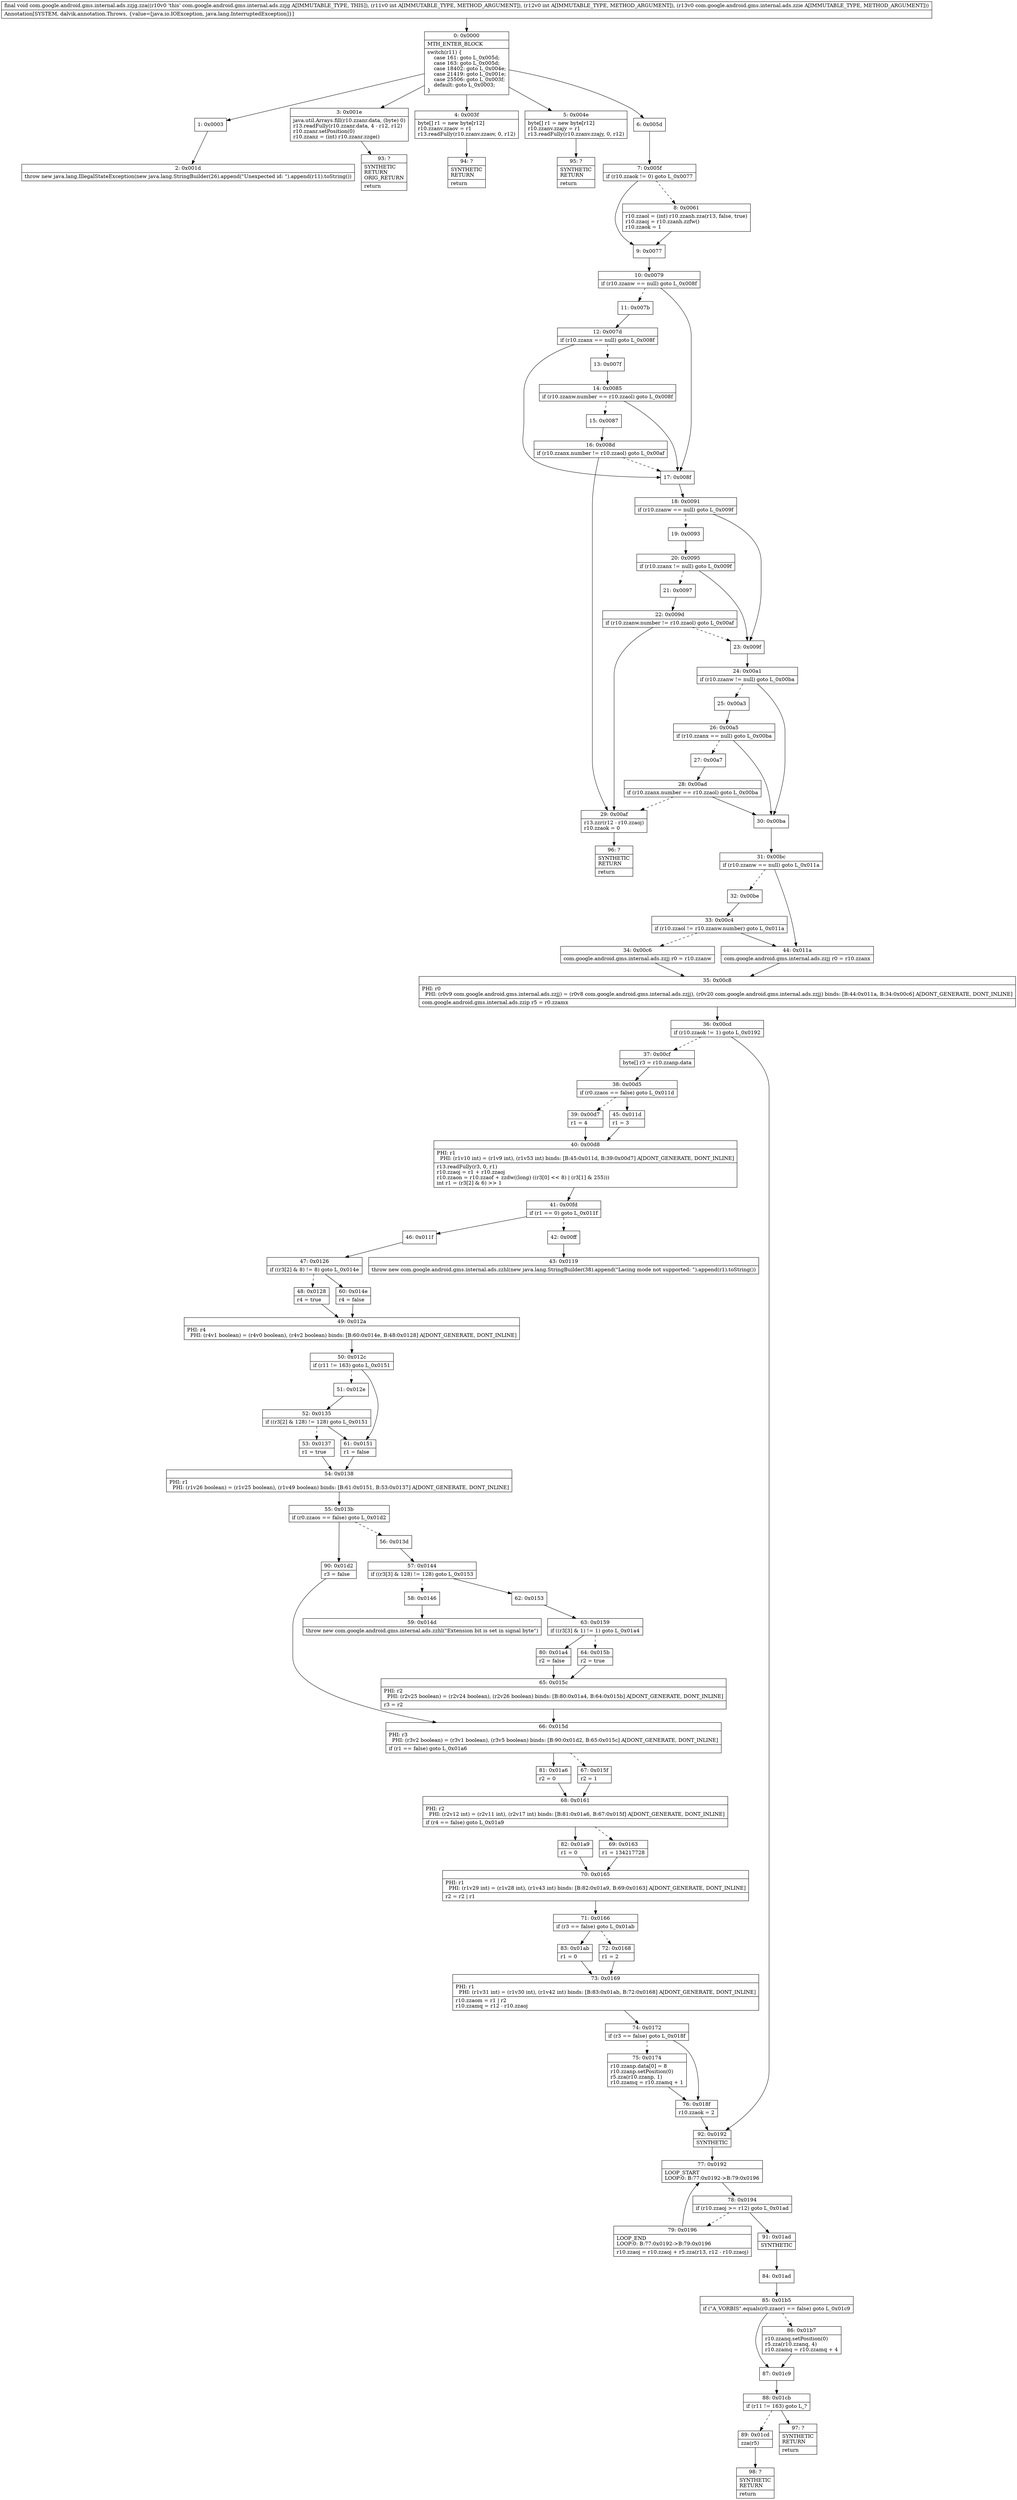 digraph "CFG forcom.google.android.gms.internal.ads.zzjg.zza(IILcom\/google\/android\/gms\/internal\/ads\/zzie;)V" {
Node_0 [shape=record,label="{0\:\ 0x0000|MTH_ENTER_BLOCK\l|switch(r11) \{\l    case 161: goto L_0x005d;\l    case 163: goto L_0x005d;\l    case 18402: goto L_0x004e;\l    case 21419: goto L_0x001e;\l    case 25506: goto L_0x003f;\l    default: goto L_0x0003;\l\}\l}"];
Node_1 [shape=record,label="{1\:\ 0x0003}"];
Node_2 [shape=record,label="{2\:\ 0x001d|throw new java.lang.IllegalStateException(new java.lang.StringBuilder(26).append(\"Unexpected id: \").append(r11).toString())\l}"];
Node_3 [shape=record,label="{3\:\ 0x001e|java.util.Arrays.fill(r10.zzanr.data, (byte) 0)\lr13.readFully(r10.zzanr.data, 4 \- r12, r12)\lr10.zzanr.setPosition(0)\lr10.zzanz = (int) r10.zzanr.zzge()\l}"];
Node_4 [shape=record,label="{4\:\ 0x003f|byte[] r1 = new byte[r12]\lr10.zzanv.zzaov = r1\lr13.readFully(r10.zzanv.zzaov, 0, r12)\l}"];
Node_5 [shape=record,label="{5\:\ 0x004e|byte[] r1 = new byte[r12]\lr10.zzanv.zzajy = r1\lr13.readFully(r10.zzanv.zzajy, 0, r12)\l}"];
Node_6 [shape=record,label="{6\:\ 0x005d}"];
Node_7 [shape=record,label="{7\:\ 0x005f|if (r10.zzaok != 0) goto L_0x0077\l}"];
Node_8 [shape=record,label="{8\:\ 0x0061|r10.zzaol = (int) r10.zzanh.zza(r13, false, true)\lr10.zzaoj = r10.zzanh.zzfw()\lr10.zzaok = 1\l}"];
Node_9 [shape=record,label="{9\:\ 0x0077}"];
Node_10 [shape=record,label="{10\:\ 0x0079|if (r10.zzanw == null) goto L_0x008f\l}"];
Node_11 [shape=record,label="{11\:\ 0x007b}"];
Node_12 [shape=record,label="{12\:\ 0x007d|if (r10.zzanx == null) goto L_0x008f\l}"];
Node_13 [shape=record,label="{13\:\ 0x007f}"];
Node_14 [shape=record,label="{14\:\ 0x0085|if (r10.zzanw.number == r10.zzaol) goto L_0x008f\l}"];
Node_15 [shape=record,label="{15\:\ 0x0087}"];
Node_16 [shape=record,label="{16\:\ 0x008d|if (r10.zzanx.number != r10.zzaol) goto L_0x00af\l}"];
Node_17 [shape=record,label="{17\:\ 0x008f}"];
Node_18 [shape=record,label="{18\:\ 0x0091|if (r10.zzanw == null) goto L_0x009f\l}"];
Node_19 [shape=record,label="{19\:\ 0x0093}"];
Node_20 [shape=record,label="{20\:\ 0x0095|if (r10.zzanx != null) goto L_0x009f\l}"];
Node_21 [shape=record,label="{21\:\ 0x0097}"];
Node_22 [shape=record,label="{22\:\ 0x009d|if (r10.zzanw.number != r10.zzaol) goto L_0x00af\l}"];
Node_23 [shape=record,label="{23\:\ 0x009f}"];
Node_24 [shape=record,label="{24\:\ 0x00a1|if (r10.zzanw != null) goto L_0x00ba\l}"];
Node_25 [shape=record,label="{25\:\ 0x00a3}"];
Node_26 [shape=record,label="{26\:\ 0x00a5|if (r10.zzanx == null) goto L_0x00ba\l}"];
Node_27 [shape=record,label="{27\:\ 0x00a7}"];
Node_28 [shape=record,label="{28\:\ 0x00ad|if (r10.zzanx.number == r10.zzaol) goto L_0x00ba\l}"];
Node_29 [shape=record,label="{29\:\ 0x00af|r13.zzr(r12 \- r10.zzaoj)\lr10.zzaok = 0\l}"];
Node_30 [shape=record,label="{30\:\ 0x00ba}"];
Node_31 [shape=record,label="{31\:\ 0x00bc|if (r10.zzanw == null) goto L_0x011a\l}"];
Node_32 [shape=record,label="{32\:\ 0x00be}"];
Node_33 [shape=record,label="{33\:\ 0x00c4|if (r10.zzaol != r10.zzanw.number) goto L_0x011a\l}"];
Node_34 [shape=record,label="{34\:\ 0x00c6|com.google.android.gms.internal.ads.zzjj r0 = r10.zzanw\l}"];
Node_35 [shape=record,label="{35\:\ 0x00c8|PHI: r0 \l  PHI: (r0v9 com.google.android.gms.internal.ads.zzjj) = (r0v8 com.google.android.gms.internal.ads.zzjj), (r0v20 com.google.android.gms.internal.ads.zzjj) binds: [B:44:0x011a, B:34:0x00c6] A[DONT_GENERATE, DONT_INLINE]\l|com.google.android.gms.internal.ads.zzip r5 = r0.zzamx\l}"];
Node_36 [shape=record,label="{36\:\ 0x00cd|if (r10.zzaok != 1) goto L_0x0192\l}"];
Node_37 [shape=record,label="{37\:\ 0x00cf|byte[] r3 = r10.zzanp.data\l}"];
Node_38 [shape=record,label="{38\:\ 0x00d5|if (r0.zzaos == false) goto L_0x011d\l}"];
Node_39 [shape=record,label="{39\:\ 0x00d7|r1 = 4\l}"];
Node_40 [shape=record,label="{40\:\ 0x00d8|PHI: r1 \l  PHI: (r1v10 int) = (r1v9 int), (r1v53 int) binds: [B:45:0x011d, B:39:0x00d7] A[DONT_GENERATE, DONT_INLINE]\l|r13.readFully(r3, 0, r1)\lr10.zzaoj = r1 + r10.zzaoj\lr10.zzaon = r10.zzaof + zzdw((long) ((r3[0] \<\< 8) \| (r3[1] & 255)))\lint r1 = (r3[2] & 6) \>\> 1\l}"];
Node_41 [shape=record,label="{41\:\ 0x00fd|if (r1 == 0) goto L_0x011f\l}"];
Node_42 [shape=record,label="{42\:\ 0x00ff}"];
Node_43 [shape=record,label="{43\:\ 0x0119|throw new com.google.android.gms.internal.ads.zzhl(new java.lang.StringBuilder(38).append(\"Lacing mode not supported: \").append(r1).toString())\l}"];
Node_44 [shape=record,label="{44\:\ 0x011a|com.google.android.gms.internal.ads.zzjj r0 = r10.zzanx\l}"];
Node_45 [shape=record,label="{45\:\ 0x011d|r1 = 3\l}"];
Node_46 [shape=record,label="{46\:\ 0x011f}"];
Node_47 [shape=record,label="{47\:\ 0x0126|if ((r3[2] & 8) != 8) goto L_0x014e\l}"];
Node_48 [shape=record,label="{48\:\ 0x0128|r4 = true\l}"];
Node_49 [shape=record,label="{49\:\ 0x012a|PHI: r4 \l  PHI: (r4v1 boolean) = (r4v0 boolean), (r4v2 boolean) binds: [B:60:0x014e, B:48:0x0128] A[DONT_GENERATE, DONT_INLINE]\l}"];
Node_50 [shape=record,label="{50\:\ 0x012c|if (r11 != 163) goto L_0x0151\l}"];
Node_51 [shape=record,label="{51\:\ 0x012e}"];
Node_52 [shape=record,label="{52\:\ 0x0135|if ((r3[2] & 128) != 128) goto L_0x0151\l}"];
Node_53 [shape=record,label="{53\:\ 0x0137|r1 = true\l}"];
Node_54 [shape=record,label="{54\:\ 0x0138|PHI: r1 \l  PHI: (r1v26 boolean) = (r1v25 boolean), (r1v49 boolean) binds: [B:61:0x0151, B:53:0x0137] A[DONT_GENERATE, DONT_INLINE]\l}"];
Node_55 [shape=record,label="{55\:\ 0x013b|if (r0.zzaos == false) goto L_0x01d2\l}"];
Node_56 [shape=record,label="{56\:\ 0x013d}"];
Node_57 [shape=record,label="{57\:\ 0x0144|if ((r3[3] & 128) != 128) goto L_0x0153\l}"];
Node_58 [shape=record,label="{58\:\ 0x0146}"];
Node_59 [shape=record,label="{59\:\ 0x014d|throw new com.google.android.gms.internal.ads.zzhl(\"Extension bit is set in signal byte\")\l}"];
Node_60 [shape=record,label="{60\:\ 0x014e|r4 = false\l}"];
Node_61 [shape=record,label="{61\:\ 0x0151|r1 = false\l}"];
Node_62 [shape=record,label="{62\:\ 0x0153}"];
Node_63 [shape=record,label="{63\:\ 0x0159|if ((r3[3] & 1) != 1) goto L_0x01a4\l}"];
Node_64 [shape=record,label="{64\:\ 0x015b|r2 = true\l}"];
Node_65 [shape=record,label="{65\:\ 0x015c|PHI: r2 \l  PHI: (r2v25 boolean) = (r2v24 boolean), (r2v26 boolean) binds: [B:80:0x01a4, B:64:0x015b] A[DONT_GENERATE, DONT_INLINE]\l|r3 = r2\l}"];
Node_66 [shape=record,label="{66\:\ 0x015d|PHI: r3 \l  PHI: (r3v2 boolean) = (r3v1 boolean), (r3v5 boolean) binds: [B:90:0x01d2, B:65:0x015c] A[DONT_GENERATE, DONT_INLINE]\l|if (r1 == false) goto L_0x01a6\l}"];
Node_67 [shape=record,label="{67\:\ 0x015f|r2 = 1\l}"];
Node_68 [shape=record,label="{68\:\ 0x0161|PHI: r2 \l  PHI: (r2v12 int) = (r2v11 int), (r2v17 int) binds: [B:81:0x01a6, B:67:0x015f] A[DONT_GENERATE, DONT_INLINE]\l|if (r4 == false) goto L_0x01a9\l}"];
Node_69 [shape=record,label="{69\:\ 0x0163|r1 = 134217728\l}"];
Node_70 [shape=record,label="{70\:\ 0x0165|PHI: r1 \l  PHI: (r1v29 int) = (r1v28 int), (r1v43 int) binds: [B:82:0x01a9, B:69:0x0163] A[DONT_GENERATE, DONT_INLINE]\l|r2 = r2 \| r1\l}"];
Node_71 [shape=record,label="{71\:\ 0x0166|if (r3 == false) goto L_0x01ab\l}"];
Node_72 [shape=record,label="{72\:\ 0x0168|r1 = 2\l}"];
Node_73 [shape=record,label="{73\:\ 0x0169|PHI: r1 \l  PHI: (r1v31 int) = (r1v30 int), (r1v42 int) binds: [B:83:0x01ab, B:72:0x0168] A[DONT_GENERATE, DONT_INLINE]\l|r10.zzaom = r1 \| r2\lr10.zzamq = r12 \- r10.zzaoj\l}"];
Node_74 [shape=record,label="{74\:\ 0x0172|if (r3 == false) goto L_0x018f\l}"];
Node_75 [shape=record,label="{75\:\ 0x0174|r10.zzanp.data[0] = 8\lr10.zzanp.setPosition(0)\lr5.zza(r10.zzanp, 1)\lr10.zzamq = r10.zzamq + 1\l}"];
Node_76 [shape=record,label="{76\:\ 0x018f|r10.zzaok = 2\l}"];
Node_77 [shape=record,label="{77\:\ 0x0192|LOOP_START\lLOOP:0: B:77:0x0192\-\>B:79:0x0196\l}"];
Node_78 [shape=record,label="{78\:\ 0x0194|if (r10.zzaoj \>= r12) goto L_0x01ad\l}"];
Node_79 [shape=record,label="{79\:\ 0x0196|LOOP_END\lLOOP:0: B:77:0x0192\-\>B:79:0x0196\l|r10.zzaoj = r10.zzaoj + r5.zza(r13, r12 \- r10.zzaoj)\l}"];
Node_80 [shape=record,label="{80\:\ 0x01a4|r2 = false\l}"];
Node_81 [shape=record,label="{81\:\ 0x01a6|r2 = 0\l}"];
Node_82 [shape=record,label="{82\:\ 0x01a9|r1 = 0\l}"];
Node_83 [shape=record,label="{83\:\ 0x01ab|r1 = 0\l}"];
Node_84 [shape=record,label="{84\:\ 0x01ad}"];
Node_85 [shape=record,label="{85\:\ 0x01b5|if (\"A_VORBIS\".equals(r0.zzaor) == false) goto L_0x01c9\l}"];
Node_86 [shape=record,label="{86\:\ 0x01b7|r10.zzanq.setPosition(0)\lr5.zza(r10.zzanq, 4)\lr10.zzamq = r10.zzamq + 4\l}"];
Node_87 [shape=record,label="{87\:\ 0x01c9}"];
Node_88 [shape=record,label="{88\:\ 0x01cb|if (r11 != 163) goto L_?\l}"];
Node_89 [shape=record,label="{89\:\ 0x01cd|zza(r5)\l}"];
Node_90 [shape=record,label="{90\:\ 0x01d2|r3 = false\l}"];
Node_91 [shape=record,label="{91\:\ 0x01ad|SYNTHETIC\l}"];
Node_92 [shape=record,label="{92\:\ 0x0192|SYNTHETIC\l}"];
Node_93 [shape=record,label="{93\:\ ?|SYNTHETIC\lRETURN\lORIG_RETURN\l|return\l}"];
Node_94 [shape=record,label="{94\:\ ?|SYNTHETIC\lRETURN\l|return\l}"];
Node_95 [shape=record,label="{95\:\ ?|SYNTHETIC\lRETURN\l|return\l}"];
Node_96 [shape=record,label="{96\:\ ?|SYNTHETIC\lRETURN\l|return\l}"];
Node_97 [shape=record,label="{97\:\ ?|SYNTHETIC\lRETURN\l|return\l}"];
Node_98 [shape=record,label="{98\:\ ?|SYNTHETIC\lRETURN\l|return\l}"];
MethodNode[shape=record,label="{final void com.google.android.gms.internal.ads.zzjg.zza((r10v0 'this' com.google.android.gms.internal.ads.zzjg A[IMMUTABLE_TYPE, THIS]), (r11v0 int A[IMMUTABLE_TYPE, METHOD_ARGUMENT]), (r12v0 int A[IMMUTABLE_TYPE, METHOD_ARGUMENT]), (r13v0 com.google.android.gms.internal.ads.zzie A[IMMUTABLE_TYPE, METHOD_ARGUMENT]))  | Annotation[SYSTEM, dalvik.annotation.Throws, \{value=[java.io.IOException, java.lang.InterruptedException]\}]\l}"];
MethodNode -> Node_0;
Node_0 -> Node_1;
Node_0 -> Node_3;
Node_0 -> Node_4;
Node_0 -> Node_5;
Node_0 -> Node_6;
Node_1 -> Node_2;
Node_3 -> Node_93;
Node_4 -> Node_94;
Node_5 -> Node_95;
Node_6 -> Node_7;
Node_7 -> Node_8[style=dashed];
Node_7 -> Node_9;
Node_8 -> Node_9;
Node_9 -> Node_10;
Node_10 -> Node_11[style=dashed];
Node_10 -> Node_17;
Node_11 -> Node_12;
Node_12 -> Node_13[style=dashed];
Node_12 -> Node_17;
Node_13 -> Node_14;
Node_14 -> Node_15[style=dashed];
Node_14 -> Node_17;
Node_15 -> Node_16;
Node_16 -> Node_17[style=dashed];
Node_16 -> Node_29;
Node_17 -> Node_18;
Node_18 -> Node_19[style=dashed];
Node_18 -> Node_23;
Node_19 -> Node_20;
Node_20 -> Node_21[style=dashed];
Node_20 -> Node_23;
Node_21 -> Node_22;
Node_22 -> Node_23[style=dashed];
Node_22 -> Node_29;
Node_23 -> Node_24;
Node_24 -> Node_25[style=dashed];
Node_24 -> Node_30;
Node_25 -> Node_26;
Node_26 -> Node_27[style=dashed];
Node_26 -> Node_30;
Node_27 -> Node_28;
Node_28 -> Node_29[style=dashed];
Node_28 -> Node_30;
Node_29 -> Node_96;
Node_30 -> Node_31;
Node_31 -> Node_32[style=dashed];
Node_31 -> Node_44;
Node_32 -> Node_33;
Node_33 -> Node_34[style=dashed];
Node_33 -> Node_44;
Node_34 -> Node_35;
Node_35 -> Node_36;
Node_36 -> Node_37[style=dashed];
Node_36 -> Node_92;
Node_37 -> Node_38;
Node_38 -> Node_39[style=dashed];
Node_38 -> Node_45;
Node_39 -> Node_40;
Node_40 -> Node_41;
Node_41 -> Node_42[style=dashed];
Node_41 -> Node_46;
Node_42 -> Node_43;
Node_44 -> Node_35;
Node_45 -> Node_40;
Node_46 -> Node_47;
Node_47 -> Node_48[style=dashed];
Node_47 -> Node_60;
Node_48 -> Node_49;
Node_49 -> Node_50;
Node_50 -> Node_51[style=dashed];
Node_50 -> Node_61;
Node_51 -> Node_52;
Node_52 -> Node_53[style=dashed];
Node_52 -> Node_61;
Node_53 -> Node_54;
Node_54 -> Node_55;
Node_55 -> Node_56[style=dashed];
Node_55 -> Node_90;
Node_56 -> Node_57;
Node_57 -> Node_58[style=dashed];
Node_57 -> Node_62;
Node_58 -> Node_59;
Node_60 -> Node_49;
Node_61 -> Node_54;
Node_62 -> Node_63;
Node_63 -> Node_64[style=dashed];
Node_63 -> Node_80;
Node_64 -> Node_65;
Node_65 -> Node_66;
Node_66 -> Node_67[style=dashed];
Node_66 -> Node_81;
Node_67 -> Node_68;
Node_68 -> Node_69[style=dashed];
Node_68 -> Node_82;
Node_69 -> Node_70;
Node_70 -> Node_71;
Node_71 -> Node_72[style=dashed];
Node_71 -> Node_83;
Node_72 -> Node_73;
Node_73 -> Node_74;
Node_74 -> Node_75[style=dashed];
Node_74 -> Node_76;
Node_75 -> Node_76;
Node_76 -> Node_92;
Node_77 -> Node_78;
Node_78 -> Node_79[style=dashed];
Node_78 -> Node_91;
Node_79 -> Node_77;
Node_80 -> Node_65;
Node_81 -> Node_68;
Node_82 -> Node_70;
Node_83 -> Node_73;
Node_84 -> Node_85;
Node_85 -> Node_86[style=dashed];
Node_85 -> Node_87;
Node_86 -> Node_87;
Node_87 -> Node_88;
Node_88 -> Node_89[style=dashed];
Node_88 -> Node_97;
Node_89 -> Node_98;
Node_90 -> Node_66;
Node_91 -> Node_84;
Node_92 -> Node_77;
}

